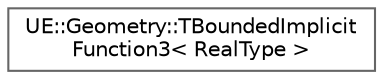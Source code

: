 digraph "Graphical Class Hierarchy"
{
 // INTERACTIVE_SVG=YES
 // LATEX_PDF_SIZE
  bgcolor="transparent";
  edge [fontname=Helvetica,fontsize=10,labelfontname=Helvetica,labelfontsize=10];
  node [fontname=Helvetica,fontsize=10,shape=box,height=0.2,width=0.4];
  rankdir="LR";
  Node0 [id="Node000000",label="UE::Geometry::TBoundedImplicit\lFunction3\< RealType \>",height=0.2,width=0.4,color="grey40", fillcolor="white", style="filled",URL="$d1/dc3/structUE_1_1Geometry_1_1TBoundedImplicitFunction3.html",tooltip=" "];
}
